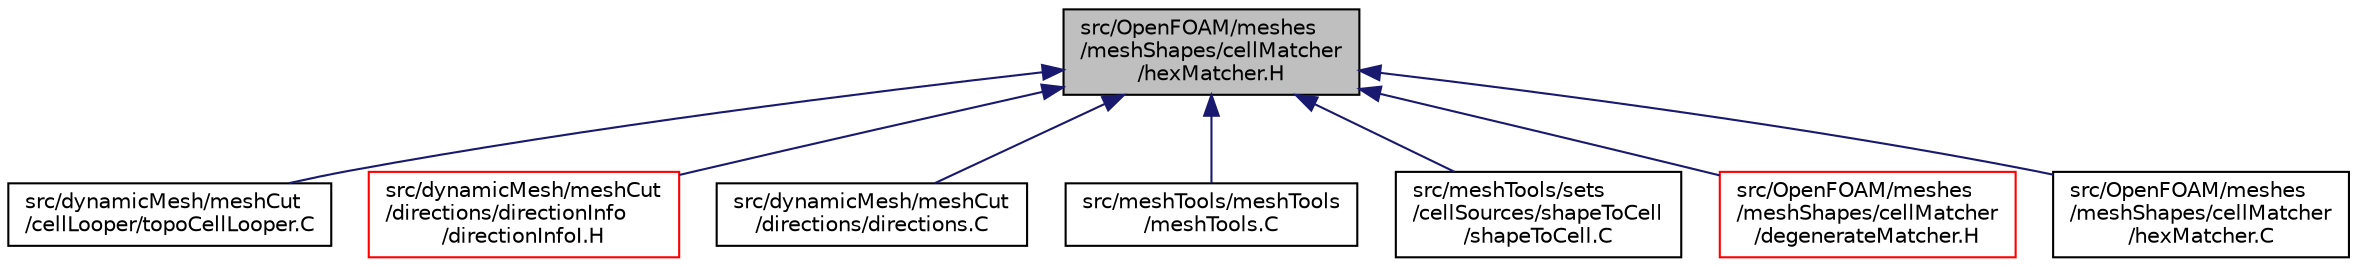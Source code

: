 digraph "src/OpenFOAM/meshes/meshShapes/cellMatcher/hexMatcher.H"
{
  bgcolor="transparent";
  edge [fontname="Helvetica",fontsize="10",labelfontname="Helvetica",labelfontsize="10"];
  node [fontname="Helvetica",fontsize="10",shape=record];
  Node1 [label="src/OpenFOAM/meshes\l/meshShapes/cellMatcher\l/hexMatcher.H",height=0.2,width=0.4,color="black", fillcolor="grey75", style="filled", fontcolor="black"];
  Node1 -> Node2 [dir="back",color="midnightblue",fontsize="10",style="solid",fontname="Helvetica"];
  Node2 [label="src/dynamicMesh/meshCut\l/cellLooper/topoCellLooper.C",height=0.2,width=0.4,color="black",URL="$a04795.html"];
  Node1 -> Node3 [dir="back",color="midnightblue",fontsize="10",style="solid",fontname="Helvetica"];
  Node3 [label="src/dynamicMesh/meshCut\l/directions/directionInfo\l/directionInfoI.H",height=0.2,width=0.4,color="red",URL="$a04799.html"];
  Node1 -> Node4 [dir="back",color="midnightblue",fontsize="10",style="solid",fontname="Helvetica"];
  Node4 [label="src/dynamicMesh/meshCut\l/directions/directions.C",height=0.2,width=0.4,color="black",URL="$a04800.html"];
  Node1 -> Node5 [dir="back",color="midnightblue",fontsize="10",style="solid",fontname="Helvetica"];
  Node5 [label="src/meshTools/meshTools\l/meshTools.C",height=0.2,width=0.4,color="black",URL="$a07302.html"];
  Node1 -> Node6 [dir="back",color="midnightblue",fontsize="10",style="solid",fontname="Helvetica"];
  Node6 [label="src/meshTools/sets\l/cellSources/shapeToCell\l/shapeToCell.C",height=0.2,width=0.4,color="black",URL="$a07391.html"];
  Node1 -> Node7 [dir="back",color="midnightblue",fontsize="10",style="solid",fontname="Helvetica"];
  Node7 [label="src/OpenFOAM/meshes\l/meshShapes/cellMatcher\l/degenerateMatcher.H",height=0.2,width=0.4,color="red",URL="$a08492.html"];
  Node1 -> Node8 [dir="back",color="midnightblue",fontsize="10",style="solid",fontname="Helvetica"];
  Node8 [label="src/OpenFOAM/meshes\l/meshShapes/cellMatcher\l/hexMatcher.C",height=0.2,width=0.4,color="black",URL="$a08493.html"];
}
